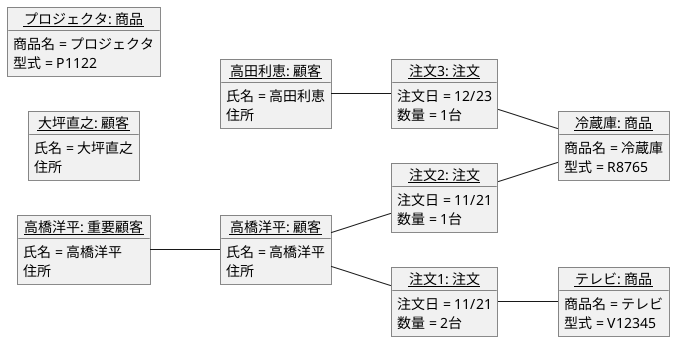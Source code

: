 @startuml 資格取得のオブジェクト図
left to right direction
object "<u>高橋洋平: 顧客</u>" as customer1 {
氏名 = 高橋洋平
住所
}
object "<u>高橋洋平: 重要顧客</u>" as customer {
氏名 = 高橋洋平
住所
}
object "<u>高田利恵: 顧客</u>" as customer2 {
氏名 = 高田利恵
住所
}
object "<u>大坪直之: 顧客</u>" as customer3 {
氏名 = 大坪直之
住所
}
object "<u>注文1: 注文</u>" as order1 {
注文日 = 11/21
数量 = 2台
}
object "<u>注文2: 注文</u>" as order2 {
注文日 = 11/21
数量 = 1台
}
object "<u>注文3: 注文</u>" as order3 {
注文日 = 12/23
数量 = 1台
}
object "<u>テレビ: 商品</u>" as product1 {
商品名 = テレビ
型式 = V12345
}
object "<u>冷蔵庫: 商品</u>" as product2 {
商品名 = 冷蔵庫
型式 = R8765
}
object "<u>プロジェクタ: 商品</u>" as product3 {
商品名 = プロジェクタ
型式 = P1122
}
customer -- customer1
customer1 -- order1
order1 -- product1
customer1 -- order2
order2 -- product2
customer2 -- order3
order3 -- product2
@enduml
